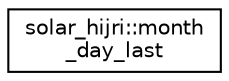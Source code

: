 digraph "Graphical Class Hierarchy"
{
 // LATEX_PDF_SIZE
  edge [fontname="Helvetica",fontsize="10",labelfontname="Helvetica",labelfontsize="10"];
  node [fontname="Helvetica",fontsize="10",shape=record];
  rankdir="LR";
  Node0 [label="solar_hijri::month\l_day_last",height=0.2,width=0.4,color="black", fillcolor="white", style="filled",URL="$classsolar__hijri_1_1month__day__last.html",tooltip=" "];
}
